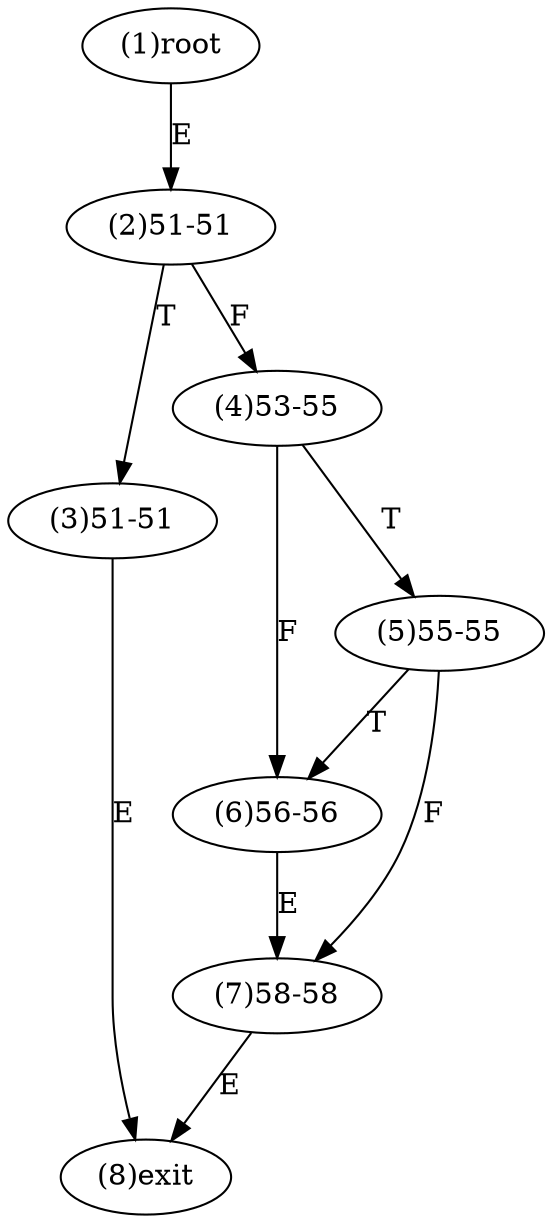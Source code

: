 digraph "" { 
1[ label="(1)root"];
2[ label="(2)51-51"];
3[ label="(3)51-51"];
4[ label="(4)53-55"];
5[ label="(5)55-55"];
6[ label="(6)56-56"];
7[ label="(7)58-58"];
8[ label="(8)exit"];
1->2[ label="E"];
2->4[ label="F"];
2->3[ label="T"];
3->8[ label="E"];
4->6[ label="F"];
4->5[ label="T"];
5->7[ label="F"];
5->6[ label="T"];
6->7[ label="E"];
7->8[ label="E"];
}